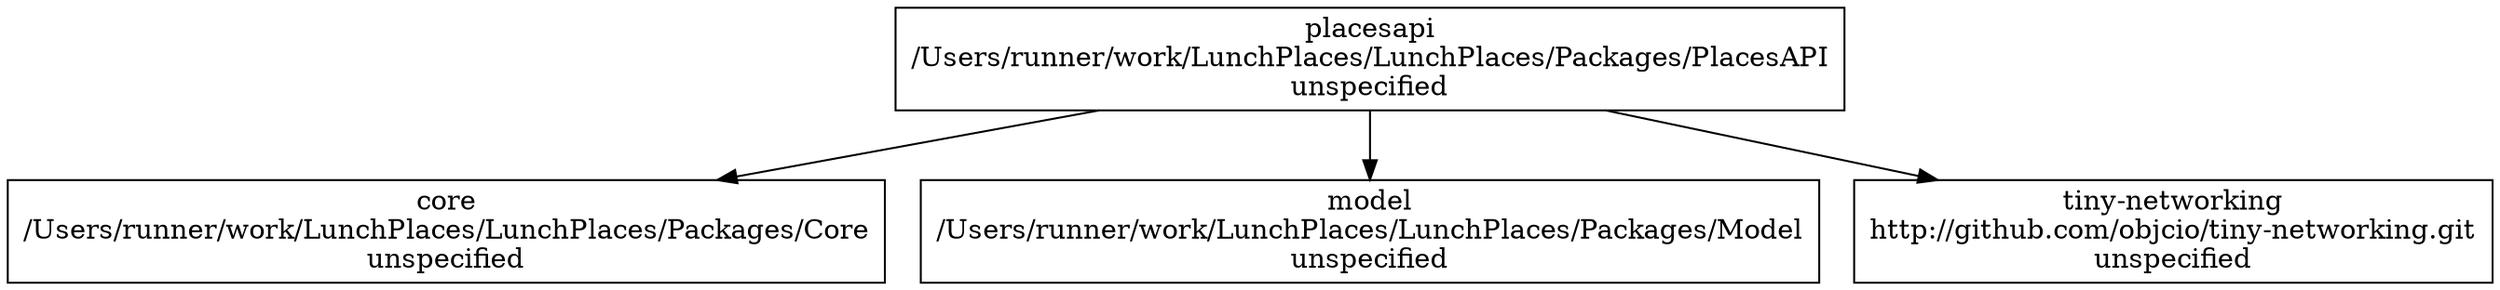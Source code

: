 digraph DependenciesGraph {
node [shape = box]
"/Users/runner/work/LunchPlaces/LunchPlaces/Packages/PlacesAPI" [label="placesapi\n/Users/runner/work/LunchPlaces/LunchPlaces/Packages/PlacesAPI\nunspecified"]
"/Users/runner/work/LunchPlaces/LunchPlaces/Packages/Core" [label="core\n/Users/runner/work/LunchPlaces/LunchPlaces/Packages/Core\nunspecified"]
"/Users/runner/work/LunchPlaces/LunchPlaces/Packages/PlacesAPI" -> "/Users/runner/work/LunchPlaces/LunchPlaces/Packages/Core"
"/Users/runner/work/LunchPlaces/LunchPlaces/Packages/Model" [label="model\n/Users/runner/work/LunchPlaces/LunchPlaces/Packages/Model\nunspecified"]
"/Users/runner/work/LunchPlaces/LunchPlaces/Packages/PlacesAPI" -> "/Users/runner/work/LunchPlaces/LunchPlaces/Packages/Model"
"http://github.com/objcio/tiny-networking.git" [label="tiny-networking\nhttp://github.com/objcio/tiny-networking.git\nunspecified"]
"/Users/runner/work/LunchPlaces/LunchPlaces/Packages/PlacesAPI" -> "http://github.com/objcio/tiny-networking.git"
}
